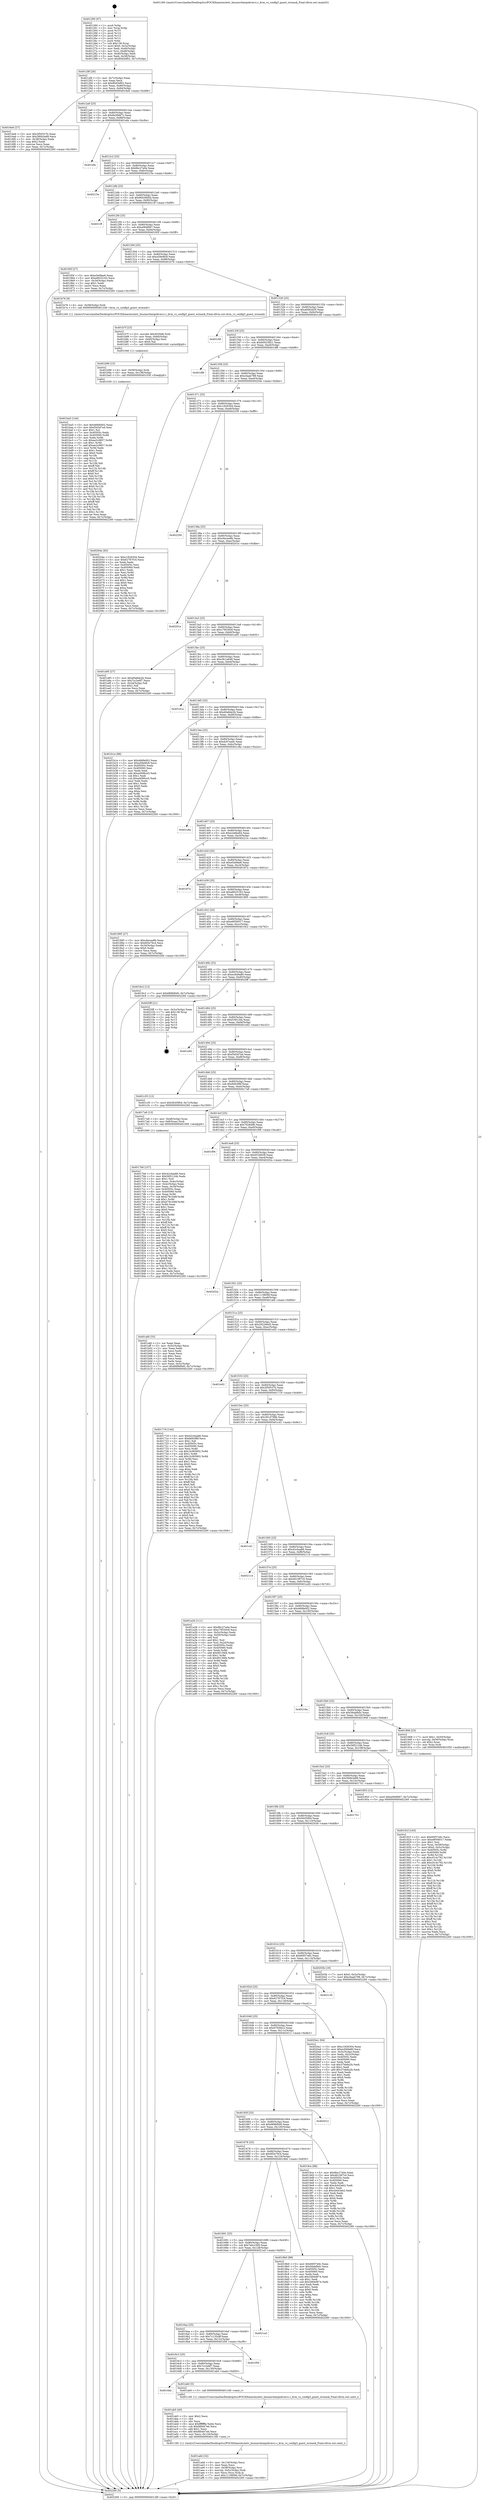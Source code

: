 digraph "0x401260" {
  label = "0x401260 (/mnt/c/Users/mathe/Desktop/tcc/POCII/binaries/extr_linuxarchmipskvmvz.c_kvm_vz_config3_guest_wrmask_Final-ollvm.out::main(0))"
  labelloc = "t"
  node[shape=record]

  Entry [label="",width=0.3,height=0.3,shape=circle,fillcolor=black,style=filled]
  "0x40128f" [label="{
     0x40128f [26]\l
     | [instrs]\l
     &nbsp;&nbsp;0x40128f \<+3\>: mov -0x7c(%rbp),%eax\l
     &nbsp;&nbsp;0x401292 \<+2\>: mov %eax,%ecx\l
     &nbsp;&nbsp;0x401294 \<+6\>: sub $0x80d3ef02,%ecx\l
     &nbsp;&nbsp;0x40129a \<+3\>: mov %eax,-0x80(%rbp)\l
     &nbsp;&nbsp;0x40129d \<+6\>: mov %ecx,-0x84(%rbp)\l
     &nbsp;&nbsp;0x4012a3 \<+6\>: je 00000000004016e6 \<main+0x486\>\l
  }"]
  "0x4016e6" [label="{
     0x4016e6 [27]\l
     | [instrs]\l
     &nbsp;&nbsp;0x4016e6 \<+5\>: mov $0x2f50537b,%eax\l
     &nbsp;&nbsp;0x4016eb \<+5\>: mov $0x580b3e89,%ecx\l
     &nbsp;&nbsp;0x4016f0 \<+3\>: mov -0x38(%rbp),%edx\l
     &nbsp;&nbsp;0x4016f3 \<+3\>: cmp $0x2,%edx\l
     &nbsp;&nbsp;0x4016f6 \<+3\>: cmovne %ecx,%eax\l
     &nbsp;&nbsp;0x4016f9 \<+3\>: mov %eax,-0x7c(%rbp)\l
     &nbsp;&nbsp;0x4016fc \<+5\>: jmp 0000000000402260 \<main+0x1000\>\l
  }"]
  "0x4012a9" [label="{
     0x4012a9 [25]\l
     | [instrs]\l
     &nbsp;&nbsp;0x4012a9 \<+5\>: jmp 00000000004012ae \<main+0x4e\>\l
     &nbsp;&nbsp;0x4012ae \<+3\>: mov -0x80(%rbp),%eax\l
     &nbsp;&nbsp;0x4012b1 \<+5\>: sub $0x8a39d67c,%eax\l
     &nbsp;&nbsp;0x4012b6 \<+6\>: mov %eax,-0x88(%rbp)\l
     &nbsp;&nbsp;0x4012bc \<+6\>: je 0000000000401efa \<main+0xc9a\>\l
  }"]
  "0x402260" [label="{
     0x402260 [5]\l
     | [instrs]\l
     &nbsp;&nbsp;0x402260 \<+5\>: jmp 000000000040128f \<main+0x2f\>\l
  }"]
  "0x401260" [label="{
     0x401260 [47]\l
     | [instrs]\l
     &nbsp;&nbsp;0x401260 \<+1\>: push %rbp\l
     &nbsp;&nbsp;0x401261 \<+3\>: mov %rsp,%rbp\l
     &nbsp;&nbsp;0x401264 \<+2\>: push %r15\l
     &nbsp;&nbsp;0x401266 \<+2\>: push %r14\l
     &nbsp;&nbsp;0x401268 \<+2\>: push %r13\l
     &nbsp;&nbsp;0x40126a \<+2\>: push %r12\l
     &nbsp;&nbsp;0x40126c \<+1\>: push %rbx\l
     &nbsp;&nbsp;0x40126d \<+7\>: sub $0x138,%rsp\l
     &nbsp;&nbsp;0x401274 \<+7\>: movl $0x0,-0x3c(%rbp)\l
     &nbsp;&nbsp;0x40127b \<+3\>: mov %edi,-0x40(%rbp)\l
     &nbsp;&nbsp;0x40127e \<+4\>: mov %rsi,-0x48(%rbp)\l
     &nbsp;&nbsp;0x401282 \<+3\>: mov -0x40(%rbp),%edi\l
     &nbsp;&nbsp;0x401285 \<+3\>: mov %edi,-0x38(%rbp)\l
     &nbsp;&nbsp;0x401288 \<+7\>: movl $0x80d3ef02,-0x7c(%rbp)\l
  }"]
  Exit [label="",width=0.3,height=0.3,shape=circle,fillcolor=black,style=filled,peripheries=2]
  "0x401efa" [label="{
     0x401efa\l
  }", style=dashed]
  "0x4012c2" [label="{
     0x4012c2 [25]\l
     | [instrs]\l
     &nbsp;&nbsp;0x4012c2 \<+5\>: jmp 00000000004012c7 \<main+0x67\>\l
     &nbsp;&nbsp;0x4012c7 \<+3\>: mov -0x80(%rbp),%eax\l
     &nbsp;&nbsp;0x4012ca \<+5\>: sub $0x8bc27a0e,%eax\l
     &nbsp;&nbsp;0x4012cf \<+6\>: mov %eax,-0x8c(%rbp)\l
     &nbsp;&nbsp;0x4012d5 \<+6\>: je 000000000040215e \<main+0xefe\>\l
  }"]
  "0x401ba5" [label="{
     0x401ba5 [144]\l
     | [instrs]\l
     &nbsp;&nbsp;0x401ba5 \<+5\>: mov $0x466fe002,%eax\l
     &nbsp;&nbsp;0x401baa \<+5\>: mov $0xf3d3d7a4,%esi\l
     &nbsp;&nbsp;0x401baf \<+2\>: mov $0x1,%cl\l
     &nbsp;&nbsp;0x401bb1 \<+7\>: mov 0x40505c,%edx\l
     &nbsp;&nbsp;0x401bb8 \<+8\>: mov 0x405060,%r8d\l
     &nbsp;&nbsp;0x401bc0 \<+3\>: mov %edx,%r9d\l
     &nbsp;&nbsp;0x401bc3 \<+7\>: sub $0xee2c9857,%r9d\l
     &nbsp;&nbsp;0x401bca \<+4\>: sub $0x1,%r9d\l
     &nbsp;&nbsp;0x401bce \<+7\>: add $0xee2c9857,%r9d\l
     &nbsp;&nbsp;0x401bd5 \<+4\>: imul %r9d,%edx\l
     &nbsp;&nbsp;0x401bd9 \<+3\>: and $0x1,%edx\l
     &nbsp;&nbsp;0x401bdc \<+3\>: cmp $0x0,%edx\l
     &nbsp;&nbsp;0x401bdf \<+4\>: sete %r10b\l
     &nbsp;&nbsp;0x401be3 \<+4\>: cmp $0xa,%r8d\l
     &nbsp;&nbsp;0x401be7 \<+4\>: setl %r11b\l
     &nbsp;&nbsp;0x401beb \<+3\>: mov %r10b,%bl\l
     &nbsp;&nbsp;0x401bee \<+3\>: xor $0xff,%bl\l
     &nbsp;&nbsp;0x401bf1 \<+3\>: mov %r11b,%r14b\l
     &nbsp;&nbsp;0x401bf4 \<+4\>: xor $0xff,%r14b\l
     &nbsp;&nbsp;0x401bf8 \<+3\>: xor $0x0,%cl\l
     &nbsp;&nbsp;0x401bfb \<+3\>: mov %bl,%r15b\l
     &nbsp;&nbsp;0x401bfe \<+4\>: and $0x0,%r15b\l
     &nbsp;&nbsp;0x401c02 \<+3\>: and %cl,%r10b\l
     &nbsp;&nbsp;0x401c05 \<+3\>: mov %r14b,%r12b\l
     &nbsp;&nbsp;0x401c08 \<+4\>: and $0x0,%r12b\l
     &nbsp;&nbsp;0x401c0c \<+3\>: and %cl,%r11b\l
     &nbsp;&nbsp;0x401c0f \<+3\>: or %r10b,%r15b\l
     &nbsp;&nbsp;0x401c12 \<+3\>: or %r11b,%r12b\l
     &nbsp;&nbsp;0x401c15 \<+3\>: xor %r12b,%r15b\l
     &nbsp;&nbsp;0x401c18 \<+3\>: or %r14b,%bl\l
     &nbsp;&nbsp;0x401c1b \<+3\>: xor $0xff,%bl\l
     &nbsp;&nbsp;0x401c1e \<+3\>: or $0x0,%cl\l
     &nbsp;&nbsp;0x401c21 \<+2\>: and %cl,%bl\l
     &nbsp;&nbsp;0x401c23 \<+3\>: or %bl,%r15b\l
     &nbsp;&nbsp;0x401c26 \<+4\>: test $0x1,%r15b\l
     &nbsp;&nbsp;0x401c2a \<+3\>: cmovne %esi,%eax\l
     &nbsp;&nbsp;0x401c2d \<+3\>: mov %eax,-0x7c(%rbp)\l
     &nbsp;&nbsp;0x401c30 \<+5\>: jmp 0000000000402260 \<main+0x1000\>\l
  }"]
  "0x40215e" [label="{
     0x40215e\l
  }", style=dashed]
  "0x4012db" [label="{
     0x4012db [25]\l
     | [instrs]\l
     &nbsp;&nbsp;0x4012db \<+5\>: jmp 00000000004012e0 \<main+0x80\>\l
     &nbsp;&nbsp;0x4012e0 \<+3\>: mov -0x80(%rbp),%eax\l
     &nbsp;&nbsp;0x4012e3 \<+5\>: sub $0x96438d5d,%eax\l
     &nbsp;&nbsp;0x4012e8 \<+6\>: mov %eax,-0x90(%rbp)\l
     &nbsp;&nbsp;0x4012ee \<+6\>: je 00000000004021ff \<main+0xf9f\>\l
  }"]
  "0x401b96" [label="{
     0x401b96 [15]\l
     | [instrs]\l
     &nbsp;&nbsp;0x401b96 \<+4\>: mov -0x58(%rbp),%rdi\l
     &nbsp;&nbsp;0x401b9a \<+6\>: mov %eax,-0x138(%rbp)\l
     &nbsp;&nbsp;0x401ba0 \<+5\>: call 0000000000401030 \<free@plt\>\l
     | [calls]\l
     &nbsp;&nbsp;0x401030 \{1\} (unknown)\l
  }"]
  "0x4021ff" [label="{
     0x4021ff\l
  }", style=dashed]
  "0x4012f4" [label="{
     0x4012f4 [25]\l
     | [instrs]\l
     &nbsp;&nbsp;0x4012f4 \<+5\>: jmp 00000000004012f9 \<main+0x99\>\l
     &nbsp;&nbsp;0x4012f9 \<+3\>: mov -0x80(%rbp),%eax\l
     &nbsp;&nbsp;0x4012fc \<+5\>: sub $0xa094f067,%eax\l
     &nbsp;&nbsp;0x401301 \<+6\>: mov %eax,-0x94(%rbp)\l
     &nbsp;&nbsp;0x401307 \<+6\>: je 000000000040185f \<main+0x5ff\>\l
  }"]
  "0x401b7f" [label="{
     0x401b7f [23]\l
     | [instrs]\l
     &nbsp;&nbsp;0x401b7f \<+10\>: movabs $0x4030d6,%rdi\l
     &nbsp;&nbsp;0x401b89 \<+3\>: mov %eax,-0x60(%rbp)\l
     &nbsp;&nbsp;0x401b8c \<+3\>: mov -0x60(%rbp),%esi\l
     &nbsp;&nbsp;0x401b8f \<+2\>: mov $0x0,%al\l
     &nbsp;&nbsp;0x401b91 \<+5\>: call 0000000000401040 \<printf@plt\>\l
     | [calls]\l
     &nbsp;&nbsp;0x401040 \{1\} (unknown)\l
  }"]
  "0x40185f" [label="{
     0x40185f [27]\l
     | [instrs]\l
     &nbsp;&nbsp;0x40185f \<+5\>: mov $0xe5e0fae6,%eax\l
     &nbsp;&nbsp;0x401864 \<+5\>: mov $0xe8025163,%ecx\l
     &nbsp;&nbsp;0x401869 \<+3\>: mov -0x34(%rbp),%edx\l
     &nbsp;&nbsp;0x40186c \<+3\>: cmp $0x1,%edx\l
     &nbsp;&nbsp;0x40186f \<+3\>: cmovl %ecx,%eax\l
     &nbsp;&nbsp;0x401872 \<+3\>: mov %eax,-0x7c(%rbp)\l
     &nbsp;&nbsp;0x401875 \<+5\>: jmp 0000000000402260 \<main+0x1000\>\l
  }"]
  "0x40130d" [label="{
     0x40130d [25]\l
     | [instrs]\l
     &nbsp;&nbsp;0x40130d \<+5\>: jmp 0000000000401312 \<main+0xb2\>\l
     &nbsp;&nbsp;0x401312 \<+3\>: mov -0x80(%rbp),%eax\l
     &nbsp;&nbsp;0x401315 \<+5\>: sub $0xa59e9fc9,%eax\l
     &nbsp;&nbsp;0x40131a \<+6\>: mov %eax,-0x98(%rbp)\l
     &nbsp;&nbsp;0x401320 \<+6\>: je 0000000000401b76 \<main+0x916\>\l
  }"]
  "0x401add" [label="{
     0x401add [32]\l
     | [instrs]\l
     &nbsp;&nbsp;0x401add \<+6\>: mov -0x134(%rbp),%ecx\l
     &nbsp;&nbsp;0x401ae3 \<+3\>: imul %eax,%ecx\l
     &nbsp;&nbsp;0x401ae6 \<+4\>: mov -0x58(%rbp),%rsi\l
     &nbsp;&nbsp;0x401aea \<+4\>: movslq -0x5c(%rbp),%rdi\l
     &nbsp;&nbsp;0x401aee \<+3\>: mov %ecx,(%rsi,%rdi,4)\l
     &nbsp;&nbsp;0x401af1 \<+7\>: movl $0x1119856f,-0x7c(%rbp)\l
     &nbsp;&nbsp;0x401af8 \<+5\>: jmp 0000000000402260 \<main+0x1000\>\l
  }"]
  "0x401b76" [label="{
     0x401b76 [9]\l
     | [instrs]\l
     &nbsp;&nbsp;0x401b76 \<+4\>: mov -0x58(%rbp),%rdi\l
     &nbsp;&nbsp;0x401b7a \<+5\>: call 0000000000401240 \<kvm_vz_config3_guest_wrmask\>\l
     | [calls]\l
     &nbsp;&nbsp;0x401240 \{1\} (/mnt/c/Users/mathe/Desktop/tcc/POCII/binaries/extr_linuxarchmipskvmvz.c_kvm_vz_config3_guest_wrmask_Final-ollvm.out::kvm_vz_config3_guest_wrmask)\l
  }"]
  "0x401326" [label="{
     0x401326 [25]\l
     | [instrs]\l
     &nbsp;&nbsp;0x401326 \<+5\>: jmp 000000000040132b \<main+0xcb\>\l
     &nbsp;&nbsp;0x40132b \<+3\>: mov -0x80(%rbp),%eax\l
     &nbsp;&nbsp;0x40132e \<+5\>: sub $0xaf482d26,%eax\l
     &nbsp;&nbsp;0x401333 \<+6\>: mov %eax,-0x9c(%rbp)\l
     &nbsp;&nbsp;0x401339 \<+6\>: je 0000000000401c6f \<main+0xa0f\>\l
  }"]
  "0x401ab5" [label="{
     0x401ab5 [40]\l
     | [instrs]\l
     &nbsp;&nbsp;0x401ab5 \<+5\>: mov $0x2,%ecx\l
     &nbsp;&nbsp;0x401aba \<+1\>: cltd\l
     &nbsp;&nbsp;0x401abb \<+2\>: idiv %ecx\l
     &nbsp;&nbsp;0x401abd \<+6\>: imul $0xfffffffe,%edx,%ecx\l
     &nbsp;&nbsp;0x401ac3 \<+6\>: sub $0xfd0d47eb,%ecx\l
     &nbsp;&nbsp;0x401ac9 \<+3\>: add $0x1,%ecx\l
     &nbsp;&nbsp;0x401acc \<+6\>: add $0xfd0d47eb,%ecx\l
     &nbsp;&nbsp;0x401ad2 \<+6\>: mov %ecx,-0x134(%rbp)\l
     &nbsp;&nbsp;0x401ad8 \<+5\>: call 0000000000401160 \<next_i\>\l
     | [calls]\l
     &nbsp;&nbsp;0x401160 \{1\} (/mnt/c/Users/mathe/Desktop/tcc/POCII/binaries/extr_linuxarchmipskvmvz.c_kvm_vz_config3_guest_wrmask_Final-ollvm.out::next_i)\l
  }"]
  "0x401c6f" [label="{
     0x401c6f\l
  }", style=dashed]
  "0x40133f" [label="{
     0x40133f [25]\l
     | [instrs]\l
     &nbsp;&nbsp;0x40133f \<+5\>: jmp 0000000000401344 \<main+0xe4\>\l
     &nbsp;&nbsp;0x401344 \<+3\>: mov -0x80(%rbp),%eax\l
     &nbsp;&nbsp;0x401347 \<+5\>: sub $0xb0023821,%eax\l
     &nbsp;&nbsp;0x40134c \<+6\>: mov %eax,-0xa0(%rbp)\l
     &nbsp;&nbsp;0x401352 \<+6\>: je 0000000000401df6 \<main+0xb96\>\l
  }"]
  "0x4016dc" [label="{
     0x4016dc\l
  }", style=dashed]
  "0x401df6" [label="{
     0x401df6\l
  }", style=dashed]
  "0x401358" [label="{
     0x401358 [25]\l
     | [instrs]\l
     &nbsp;&nbsp;0x401358 \<+5\>: jmp 000000000040135d \<main+0xfd\>\l
     &nbsp;&nbsp;0x40135d \<+3\>: mov -0x80(%rbp),%eax\l
     &nbsp;&nbsp;0x401360 \<+5\>: sub $0xc0aab798,%eax\l
     &nbsp;&nbsp;0x401365 \<+6\>: mov %eax,-0xa4(%rbp)\l
     &nbsp;&nbsp;0x40136b \<+6\>: je 000000000040204e \<main+0xdee\>\l
  }"]
  "0x401ab0" [label="{
     0x401ab0 [5]\l
     | [instrs]\l
     &nbsp;&nbsp;0x401ab0 \<+5\>: call 0000000000401160 \<next_i\>\l
     | [calls]\l
     &nbsp;&nbsp;0x401160 \{1\} (/mnt/c/Users/mathe/Desktop/tcc/POCII/binaries/extr_linuxarchmipskvmvz.c_kvm_vz_config3_guest_wrmask_Final-ollvm.out::next_i)\l
  }"]
  "0x40204e" [label="{
     0x40204e [83]\l
     | [instrs]\l
     &nbsp;&nbsp;0x40204e \<+5\>: mov $0xc1826304,%eax\l
     &nbsp;&nbsp;0x402053 \<+5\>: mov $0x62767f16,%ecx\l
     &nbsp;&nbsp;0x402058 \<+2\>: xor %edx,%edx\l
     &nbsp;&nbsp;0x40205a \<+7\>: mov 0x40505c,%esi\l
     &nbsp;&nbsp;0x402061 \<+7\>: mov 0x405060,%edi\l
     &nbsp;&nbsp;0x402068 \<+3\>: sub $0x1,%edx\l
     &nbsp;&nbsp;0x40206b \<+3\>: mov %esi,%r8d\l
     &nbsp;&nbsp;0x40206e \<+3\>: add %edx,%r8d\l
     &nbsp;&nbsp;0x402071 \<+4\>: imul %r8d,%esi\l
     &nbsp;&nbsp;0x402075 \<+3\>: and $0x1,%esi\l
     &nbsp;&nbsp;0x402078 \<+3\>: cmp $0x0,%esi\l
     &nbsp;&nbsp;0x40207b \<+4\>: sete %r9b\l
     &nbsp;&nbsp;0x40207f \<+3\>: cmp $0xa,%edi\l
     &nbsp;&nbsp;0x402082 \<+4\>: setl %r10b\l
     &nbsp;&nbsp;0x402086 \<+3\>: mov %r9b,%r11b\l
     &nbsp;&nbsp;0x402089 \<+3\>: and %r10b,%r11b\l
     &nbsp;&nbsp;0x40208c \<+3\>: xor %r10b,%r9b\l
     &nbsp;&nbsp;0x40208f \<+3\>: or %r9b,%r11b\l
     &nbsp;&nbsp;0x402092 \<+4\>: test $0x1,%r11b\l
     &nbsp;&nbsp;0x402096 \<+3\>: cmovne %ecx,%eax\l
     &nbsp;&nbsp;0x402099 \<+3\>: mov %eax,-0x7c(%rbp)\l
     &nbsp;&nbsp;0x40209c \<+5\>: jmp 0000000000402260 \<main+0x1000\>\l
  }"]
  "0x401371" [label="{
     0x401371 [25]\l
     | [instrs]\l
     &nbsp;&nbsp;0x401371 \<+5\>: jmp 0000000000401376 \<main+0x116\>\l
     &nbsp;&nbsp;0x401376 \<+3\>: mov -0x80(%rbp),%eax\l
     &nbsp;&nbsp;0x401379 \<+5\>: sub $0xc1826304,%eax\l
     &nbsp;&nbsp;0x40137e \<+6\>: mov %eax,-0xa8(%rbp)\l
     &nbsp;&nbsp;0x401384 \<+6\>: je 0000000000402259 \<main+0xff9\>\l
  }"]
  "0x4016c3" [label="{
     0x4016c3 [25]\l
     | [instrs]\l
     &nbsp;&nbsp;0x4016c3 \<+5\>: jmp 00000000004016c8 \<main+0x468\>\l
     &nbsp;&nbsp;0x4016c8 \<+3\>: mov -0x80(%rbp),%eax\l
     &nbsp;&nbsp;0x4016cb \<+5\>: sub $0x7cc2e6f7,%eax\l
     &nbsp;&nbsp;0x4016d0 \<+6\>: mov %eax,-0x130(%rbp)\l
     &nbsp;&nbsp;0x4016d6 \<+6\>: je 0000000000401ab0 \<main+0x850\>\l
  }"]
  "0x402259" [label="{
     0x402259\l
  }", style=dashed]
  "0x40138a" [label="{
     0x40138a [25]\l
     | [instrs]\l
     &nbsp;&nbsp;0x40138a \<+5\>: jmp 000000000040138f \<main+0x12f\>\l
     &nbsp;&nbsp;0x40138f \<+3\>: mov -0x80(%rbp),%eax\l
     &nbsp;&nbsp;0x401392 \<+5\>: sub $0xc6ecee8b,%eax\l
     &nbsp;&nbsp;0x401397 \<+6\>: mov %eax,-0xac(%rbp)\l
     &nbsp;&nbsp;0x40139d \<+6\>: je 000000000040201e \<main+0xdbe\>\l
  }"]
  "0x401f59" [label="{
     0x401f59\l
  }", style=dashed]
  "0x40201e" [label="{
     0x40201e\l
  }", style=dashed]
  "0x4013a3" [label="{
     0x4013a3 [25]\l
     | [instrs]\l
     &nbsp;&nbsp;0x4013a3 \<+5\>: jmp 00000000004013a8 \<main+0x148\>\l
     &nbsp;&nbsp;0x4013a8 \<+3\>: mov -0x80(%rbp),%eax\l
     &nbsp;&nbsp;0x4013ab \<+5\>: sub $0xc79530c8,%eax\l
     &nbsp;&nbsp;0x4013b0 \<+6\>: mov %eax,-0xb0(%rbp)\l
     &nbsp;&nbsp;0x4013b6 \<+6\>: je 0000000000401a95 \<main+0x835\>\l
  }"]
  "0x4016aa" [label="{
     0x4016aa [25]\l
     | [instrs]\l
     &nbsp;&nbsp;0x4016aa \<+5\>: jmp 00000000004016af \<main+0x44f\>\l
     &nbsp;&nbsp;0x4016af \<+3\>: mov -0x80(%rbp),%eax\l
     &nbsp;&nbsp;0x4016b2 \<+5\>: sub $0x7c135c8f,%eax\l
     &nbsp;&nbsp;0x4016b7 \<+6\>: mov %eax,-0x12c(%rbp)\l
     &nbsp;&nbsp;0x4016bd \<+6\>: je 0000000000401f59 \<main+0xcf9\>\l
  }"]
  "0x401a95" [label="{
     0x401a95 [27]\l
     | [instrs]\l
     &nbsp;&nbsp;0x401a95 \<+5\>: mov $0xd0a8de2b,%eax\l
     &nbsp;&nbsp;0x401a9a \<+5\>: mov $0x7cc2e6f7,%ecx\l
     &nbsp;&nbsp;0x401a9f \<+3\>: mov -0x2d(%rbp),%dl\l
     &nbsp;&nbsp;0x401aa2 \<+3\>: test $0x1,%dl\l
     &nbsp;&nbsp;0x401aa5 \<+3\>: cmovne %ecx,%eax\l
     &nbsp;&nbsp;0x401aa8 \<+3\>: mov %eax,-0x7c(%rbp)\l
     &nbsp;&nbsp;0x401aab \<+5\>: jmp 0000000000402260 \<main+0x1000\>\l
  }"]
  "0x4013bc" [label="{
     0x4013bc [25]\l
     | [instrs]\l
     &nbsp;&nbsp;0x4013bc \<+5\>: jmp 00000000004013c1 \<main+0x161\>\l
     &nbsp;&nbsp;0x4013c1 \<+3\>: mov -0x80(%rbp),%eax\l
     &nbsp;&nbsp;0x4013c4 \<+5\>: sub $0xc9c1e646,%eax\l
     &nbsp;&nbsp;0x4013c9 \<+6\>: mov %eax,-0xb4(%rbp)\l
     &nbsp;&nbsp;0x4013cf \<+6\>: je 0000000000401d1a \<main+0xaba\>\l
  }"]
  "0x4021a5" [label="{
     0x4021a5\l
  }", style=dashed]
  "0x401d1a" [label="{
     0x401d1a\l
  }", style=dashed]
  "0x4013d5" [label="{
     0x4013d5 [25]\l
     | [instrs]\l
     &nbsp;&nbsp;0x4013d5 \<+5\>: jmp 00000000004013da \<main+0x17a\>\l
     &nbsp;&nbsp;0x4013da \<+3\>: mov -0x80(%rbp),%eax\l
     &nbsp;&nbsp;0x4013dd \<+5\>: sub $0xd0a8de2b,%eax\l
     &nbsp;&nbsp;0x4013e2 \<+6\>: mov %eax,-0xb8(%rbp)\l
     &nbsp;&nbsp;0x4013e8 \<+6\>: je 0000000000401b1e \<main+0x8be\>\l
  }"]
  "0x40191f" [label="{
     0x40191f [163]\l
     | [instrs]\l
     &nbsp;&nbsp;0x40191f \<+5\>: mov $0x60f37e6c,%ecx\l
     &nbsp;&nbsp;0x401924 \<+5\>: mov $0xe9056017,%edx\l
     &nbsp;&nbsp;0x401929 \<+3\>: mov $0x1,%sil\l
     &nbsp;&nbsp;0x40192c \<+4\>: mov %rax,-0x58(%rbp)\l
     &nbsp;&nbsp;0x401930 \<+7\>: movl $0x0,-0x5c(%rbp)\l
     &nbsp;&nbsp;0x401937 \<+8\>: mov 0x40505c,%r8d\l
     &nbsp;&nbsp;0x40193f \<+8\>: mov 0x405060,%r9d\l
     &nbsp;&nbsp;0x401947 \<+3\>: mov %r8d,%r10d\l
     &nbsp;&nbsp;0x40194a \<+7\>: sub $0xc014c792,%r10d\l
     &nbsp;&nbsp;0x401951 \<+4\>: sub $0x1,%r10d\l
     &nbsp;&nbsp;0x401955 \<+7\>: add $0xc014c792,%r10d\l
     &nbsp;&nbsp;0x40195c \<+4\>: imul %r10d,%r8d\l
     &nbsp;&nbsp;0x401960 \<+4\>: and $0x1,%r8d\l
     &nbsp;&nbsp;0x401964 \<+4\>: cmp $0x0,%r8d\l
     &nbsp;&nbsp;0x401968 \<+4\>: sete %r11b\l
     &nbsp;&nbsp;0x40196c \<+4\>: cmp $0xa,%r9d\l
     &nbsp;&nbsp;0x401970 \<+3\>: setl %bl\l
     &nbsp;&nbsp;0x401973 \<+3\>: mov %r11b,%r14b\l
     &nbsp;&nbsp;0x401976 \<+4\>: xor $0xff,%r14b\l
     &nbsp;&nbsp;0x40197a \<+3\>: mov %bl,%r15b\l
     &nbsp;&nbsp;0x40197d \<+4\>: xor $0xff,%r15b\l
     &nbsp;&nbsp;0x401981 \<+4\>: xor $0x1,%sil\l
     &nbsp;&nbsp;0x401985 \<+3\>: mov %r14b,%r12b\l
     &nbsp;&nbsp;0x401988 \<+4\>: and $0xff,%r12b\l
     &nbsp;&nbsp;0x40198c \<+3\>: and %sil,%r11b\l
     &nbsp;&nbsp;0x40198f \<+3\>: mov %r15b,%r13b\l
     &nbsp;&nbsp;0x401992 \<+4\>: and $0xff,%r13b\l
     &nbsp;&nbsp;0x401996 \<+3\>: and %sil,%bl\l
     &nbsp;&nbsp;0x401999 \<+3\>: or %r11b,%r12b\l
     &nbsp;&nbsp;0x40199c \<+3\>: or %bl,%r13b\l
     &nbsp;&nbsp;0x40199f \<+3\>: xor %r13b,%r12b\l
     &nbsp;&nbsp;0x4019a2 \<+3\>: or %r15b,%r14b\l
     &nbsp;&nbsp;0x4019a5 \<+4\>: xor $0xff,%r14b\l
     &nbsp;&nbsp;0x4019a9 \<+4\>: or $0x1,%sil\l
     &nbsp;&nbsp;0x4019ad \<+3\>: and %sil,%r14b\l
     &nbsp;&nbsp;0x4019b0 \<+3\>: or %r14b,%r12b\l
     &nbsp;&nbsp;0x4019b3 \<+4\>: test $0x1,%r12b\l
     &nbsp;&nbsp;0x4019b7 \<+3\>: cmovne %edx,%ecx\l
     &nbsp;&nbsp;0x4019ba \<+3\>: mov %ecx,-0x7c(%rbp)\l
     &nbsp;&nbsp;0x4019bd \<+5\>: jmp 0000000000402260 \<main+0x1000\>\l
  }"]
  "0x401b1e" [label="{
     0x401b1e [88]\l
     | [instrs]\l
     &nbsp;&nbsp;0x401b1e \<+5\>: mov $0x466fe002,%eax\l
     &nbsp;&nbsp;0x401b23 \<+5\>: mov $0xa59e9fc9,%ecx\l
     &nbsp;&nbsp;0x401b28 \<+7\>: mov 0x40505c,%edx\l
     &nbsp;&nbsp;0x401b2f \<+7\>: mov 0x405060,%esi\l
     &nbsp;&nbsp;0x401b36 \<+2\>: mov %edx,%edi\l
     &nbsp;&nbsp;0x401b38 \<+6\>: add $0xa4096ce5,%edi\l
     &nbsp;&nbsp;0x401b3e \<+3\>: sub $0x1,%edi\l
     &nbsp;&nbsp;0x401b41 \<+6\>: sub $0xa4096ce5,%edi\l
     &nbsp;&nbsp;0x401b47 \<+3\>: imul %edi,%edx\l
     &nbsp;&nbsp;0x401b4a \<+3\>: and $0x1,%edx\l
     &nbsp;&nbsp;0x401b4d \<+3\>: cmp $0x0,%edx\l
     &nbsp;&nbsp;0x401b50 \<+4\>: sete %r8b\l
     &nbsp;&nbsp;0x401b54 \<+3\>: cmp $0xa,%esi\l
     &nbsp;&nbsp;0x401b57 \<+4\>: setl %r9b\l
     &nbsp;&nbsp;0x401b5b \<+3\>: mov %r8b,%r10b\l
     &nbsp;&nbsp;0x401b5e \<+3\>: and %r9b,%r10b\l
     &nbsp;&nbsp;0x401b61 \<+3\>: xor %r9b,%r8b\l
     &nbsp;&nbsp;0x401b64 \<+3\>: or %r8b,%r10b\l
     &nbsp;&nbsp;0x401b67 \<+4\>: test $0x1,%r10b\l
     &nbsp;&nbsp;0x401b6b \<+3\>: cmovne %ecx,%eax\l
     &nbsp;&nbsp;0x401b6e \<+3\>: mov %eax,-0x7c(%rbp)\l
     &nbsp;&nbsp;0x401b71 \<+5\>: jmp 0000000000402260 \<main+0x1000\>\l
  }"]
  "0x4013ee" [label="{
     0x4013ee [25]\l
     | [instrs]\l
     &nbsp;&nbsp;0x4013ee \<+5\>: jmp 00000000004013f3 \<main+0x193\>\l
     &nbsp;&nbsp;0x4013f3 \<+3\>: mov -0x80(%rbp),%eax\l
     &nbsp;&nbsp;0x4013f6 \<+5\>: sub $0xdc97eadc,%eax\l
     &nbsp;&nbsp;0x4013fb \<+6\>: mov %eax,-0xbc(%rbp)\l
     &nbsp;&nbsp;0x401401 \<+6\>: je 0000000000401c8a \<main+0xa2a\>\l
  }"]
  "0x401691" [label="{
     0x401691 [25]\l
     | [instrs]\l
     &nbsp;&nbsp;0x401691 \<+5\>: jmp 0000000000401696 \<main+0x436\>\l
     &nbsp;&nbsp;0x401696 \<+3\>: mov -0x80(%rbp),%eax\l
     &nbsp;&nbsp;0x401699 \<+5\>: sub $0x7a0cc300,%eax\l
     &nbsp;&nbsp;0x40169e \<+6\>: mov %eax,-0x128(%rbp)\l
     &nbsp;&nbsp;0x4016a4 \<+6\>: je 00000000004021a5 \<main+0xf45\>\l
  }"]
  "0x401c8a" [label="{
     0x401c8a\l
  }", style=dashed]
  "0x401407" [label="{
     0x401407 [25]\l
     | [instrs]\l
     &nbsp;&nbsp;0x401407 \<+5\>: jmp 000000000040140c \<main+0x1ac\>\l
     &nbsp;&nbsp;0x40140c \<+3\>: mov -0x80(%rbp),%eax\l
     &nbsp;&nbsp;0x40140f \<+5\>: sub $0xe2e6ba64,%eax\l
     &nbsp;&nbsp;0x401414 \<+6\>: mov %eax,-0xc0(%rbp)\l
     &nbsp;&nbsp;0x40141a \<+6\>: je 000000000040221e \<main+0xfbe\>\l
  }"]
  "0x4018b0" [label="{
     0x4018b0 [88]\l
     | [instrs]\l
     &nbsp;&nbsp;0x4018b0 \<+5\>: mov $0x60f37e6c,%eax\l
     &nbsp;&nbsp;0x4018b5 \<+5\>: mov $0x56abfb0c,%ecx\l
     &nbsp;&nbsp;0x4018ba \<+7\>: mov 0x40505c,%edx\l
     &nbsp;&nbsp;0x4018c1 \<+7\>: mov 0x405060,%esi\l
     &nbsp;&nbsp;0x4018c8 \<+2\>: mov %edx,%edi\l
     &nbsp;&nbsp;0x4018ca \<+6\>: add $0x3484d874,%edi\l
     &nbsp;&nbsp;0x4018d0 \<+3\>: sub $0x1,%edi\l
     &nbsp;&nbsp;0x4018d3 \<+6\>: sub $0x3484d874,%edi\l
     &nbsp;&nbsp;0x4018d9 \<+3\>: imul %edi,%edx\l
     &nbsp;&nbsp;0x4018dc \<+3\>: and $0x1,%edx\l
     &nbsp;&nbsp;0x4018df \<+3\>: cmp $0x0,%edx\l
     &nbsp;&nbsp;0x4018e2 \<+4\>: sete %r8b\l
     &nbsp;&nbsp;0x4018e6 \<+3\>: cmp $0xa,%esi\l
     &nbsp;&nbsp;0x4018e9 \<+4\>: setl %r9b\l
     &nbsp;&nbsp;0x4018ed \<+3\>: mov %r8b,%r10b\l
     &nbsp;&nbsp;0x4018f0 \<+3\>: and %r9b,%r10b\l
     &nbsp;&nbsp;0x4018f3 \<+3\>: xor %r9b,%r8b\l
     &nbsp;&nbsp;0x4018f6 \<+3\>: or %r8b,%r10b\l
     &nbsp;&nbsp;0x4018f9 \<+4\>: test $0x1,%r10b\l
     &nbsp;&nbsp;0x4018fd \<+3\>: cmovne %ecx,%eax\l
     &nbsp;&nbsp;0x401900 \<+3\>: mov %eax,-0x7c(%rbp)\l
     &nbsp;&nbsp;0x401903 \<+5\>: jmp 0000000000402260 \<main+0x1000\>\l
  }"]
  "0x40221e" [label="{
     0x40221e\l
  }", style=dashed]
  "0x401420" [label="{
     0x401420 [25]\l
     | [instrs]\l
     &nbsp;&nbsp;0x401420 \<+5\>: jmp 0000000000401425 \<main+0x1c5\>\l
     &nbsp;&nbsp;0x401425 \<+3\>: mov -0x80(%rbp),%eax\l
     &nbsp;&nbsp;0x401428 \<+5\>: sub $0xe5e0fae6,%eax\l
     &nbsp;&nbsp;0x40142d \<+6\>: mov %eax,-0xc4(%rbp)\l
     &nbsp;&nbsp;0x401433 \<+6\>: je 000000000040187a \<main+0x61a\>\l
  }"]
  "0x401678" [label="{
     0x401678 [25]\l
     | [instrs]\l
     &nbsp;&nbsp;0x401678 \<+5\>: jmp 000000000040167d \<main+0x41d\>\l
     &nbsp;&nbsp;0x40167d \<+3\>: mov -0x80(%rbp),%eax\l
     &nbsp;&nbsp;0x401680 \<+5\>: sub $0x6f2e79c4,%eax\l
     &nbsp;&nbsp;0x401685 \<+6\>: mov %eax,-0x124(%rbp)\l
     &nbsp;&nbsp;0x40168b \<+6\>: je 00000000004018b0 \<main+0x650\>\l
  }"]
  "0x40187a" [label="{
     0x40187a\l
  }", style=dashed]
  "0x401439" [label="{
     0x401439 [25]\l
     | [instrs]\l
     &nbsp;&nbsp;0x401439 \<+5\>: jmp 000000000040143e \<main+0x1de\>\l
     &nbsp;&nbsp;0x40143e \<+3\>: mov -0x80(%rbp),%eax\l
     &nbsp;&nbsp;0x401441 \<+5\>: sub $0xe8025163,%eax\l
     &nbsp;&nbsp;0x401446 \<+6\>: mov %eax,-0xc8(%rbp)\l
     &nbsp;&nbsp;0x40144c \<+6\>: je 0000000000401895 \<main+0x635\>\l
  }"]
  "0x4019ce" [label="{
     0x4019ce [88]\l
     | [instrs]\l
     &nbsp;&nbsp;0x4019ce \<+5\>: mov $0x8bc27a0e,%eax\l
     &nbsp;&nbsp;0x4019d3 \<+5\>: mov $0x461087c0,%ecx\l
     &nbsp;&nbsp;0x4019d8 \<+7\>: mov 0x40505c,%edx\l
     &nbsp;&nbsp;0x4019df \<+7\>: mov 0x405060,%esi\l
     &nbsp;&nbsp;0x4019e6 \<+2\>: mov %edx,%edi\l
     &nbsp;&nbsp;0x4019e8 \<+6\>: add $0xcb443eb2,%edi\l
     &nbsp;&nbsp;0x4019ee \<+3\>: sub $0x1,%edi\l
     &nbsp;&nbsp;0x4019f1 \<+6\>: sub $0xcb443eb2,%edi\l
     &nbsp;&nbsp;0x4019f7 \<+3\>: imul %edi,%edx\l
     &nbsp;&nbsp;0x4019fa \<+3\>: and $0x1,%edx\l
     &nbsp;&nbsp;0x4019fd \<+3\>: cmp $0x0,%edx\l
     &nbsp;&nbsp;0x401a00 \<+4\>: sete %r8b\l
     &nbsp;&nbsp;0x401a04 \<+3\>: cmp $0xa,%esi\l
     &nbsp;&nbsp;0x401a07 \<+4\>: setl %r9b\l
     &nbsp;&nbsp;0x401a0b \<+3\>: mov %r8b,%r10b\l
     &nbsp;&nbsp;0x401a0e \<+3\>: and %r9b,%r10b\l
     &nbsp;&nbsp;0x401a11 \<+3\>: xor %r9b,%r8b\l
     &nbsp;&nbsp;0x401a14 \<+3\>: or %r8b,%r10b\l
     &nbsp;&nbsp;0x401a17 \<+4\>: test $0x1,%r10b\l
     &nbsp;&nbsp;0x401a1b \<+3\>: cmovne %ecx,%eax\l
     &nbsp;&nbsp;0x401a1e \<+3\>: mov %eax,-0x7c(%rbp)\l
     &nbsp;&nbsp;0x401a21 \<+5\>: jmp 0000000000402260 \<main+0x1000\>\l
  }"]
  "0x401895" [label="{
     0x401895 [27]\l
     | [instrs]\l
     &nbsp;&nbsp;0x401895 \<+5\>: mov $0xc6ecee8b,%eax\l
     &nbsp;&nbsp;0x40189a \<+5\>: mov $0x6f2e79c4,%ecx\l
     &nbsp;&nbsp;0x40189f \<+3\>: mov -0x34(%rbp),%edx\l
     &nbsp;&nbsp;0x4018a2 \<+3\>: cmp $0x0,%edx\l
     &nbsp;&nbsp;0x4018a5 \<+3\>: cmove %ecx,%eax\l
     &nbsp;&nbsp;0x4018a8 \<+3\>: mov %eax,-0x7c(%rbp)\l
     &nbsp;&nbsp;0x4018ab \<+5\>: jmp 0000000000402260 \<main+0x1000\>\l
  }"]
  "0x401452" [label="{
     0x401452 [25]\l
     | [instrs]\l
     &nbsp;&nbsp;0x401452 \<+5\>: jmp 0000000000401457 \<main+0x1f7\>\l
     &nbsp;&nbsp;0x401457 \<+3\>: mov -0x80(%rbp),%eax\l
     &nbsp;&nbsp;0x40145a \<+5\>: sub $0xe9056017,%eax\l
     &nbsp;&nbsp;0x40145f \<+6\>: mov %eax,-0xcc(%rbp)\l
     &nbsp;&nbsp;0x401465 \<+6\>: je 00000000004019c2 \<main+0x762\>\l
  }"]
  "0x40165f" [label="{
     0x40165f [25]\l
     | [instrs]\l
     &nbsp;&nbsp;0x40165f \<+5\>: jmp 0000000000401664 \<main+0x404\>\l
     &nbsp;&nbsp;0x401664 \<+3\>: mov -0x80(%rbp),%eax\l
     &nbsp;&nbsp;0x401667 \<+5\>: sub $0x689bf0d0,%eax\l
     &nbsp;&nbsp;0x40166c \<+6\>: mov %eax,-0x120(%rbp)\l
     &nbsp;&nbsp;0x401672 \<+6\>: je 00000000004019ce \<main+0x76e\>\l
  }"]
  "0x4019c2" [label="{
     0x4019c2 [12]\l
     | [instrs]\l
     &nbsp;&nbsp;0x4019c2 \<+7\>: movl $0x689bf0d0,-0x7c(%rbp)\l
     &nbsp;&nbsp;0x4019c9 \<+5\>: jmp 0000000000402260 \<main+0x1000\>\l
  }"]
  "0x40146b" [label="{
     0x40146b [25]\l
     | [instrs]\l
     &nbsp;&nbsp;0x40146b \<+5\>: jmp 0000000000401470 \<main+0x210\>\l
     &nbsp;&nbsp;0x401470 \<+3\>: mov -0x80(%rbp),%eax\l
     &nbsp;&nbsp;0x401473 \<+5\>: sub $0xec849a80,%eax\l
     &nbsp;&nbsp;0x401478 \<+6\>: mov %eax,-0xd0(%rbp)\l
     &nbsp;&nbsp;0x40147e \<+6\>: je 00000000004020ff \<main+0xe9f\>\l
  }"]
  "0x402012" [label="{
     0x402012\l
  }", style=dashed]
  "0x4020ff" [label="{
     0x4020ff [21]\l
     | [instrs]\l
     &nbsp;&nbsp;0x4020ff \<+3\>: mov -0x2c(%rbp),%eax\l
     &nbsp;&nbsp;0x402102 \<+7\>: add $0x138,%rsp\l
     &nbsp;&nbsp;0x402109 \<+1\>: pop %rbx\l
     &nbsp;&nbsp;0x40210a \<+2\>: pop %r12\l
     &nbsp;&nbsp;0x40210c \<+2\>: pop %r13\l
     &nbsp;&nbsp;0x40210e \<+2\>: pop %r14\l
     &nbsp;&nbsp;0x402110 \<+2\>: pop %r15\l
     &nbsp;&nbsp;0x402112 \<+1\>: pop %rbp\l
     &nbsp;&nbsp;0x402113 \<+1\>: ret\l
  }"]
  "0x401484" [label="{
     0x401484 [25]\l
     | [instrs]\l
     &nbsp;&nbsp;0x401484 \<+5\>: jmp 0000000000401489 \<main+0x229\>\l
     &nbsp;&nbsp;0x401489 \<+3\>: mov -0x80(%rbp),%eax\l
     &nbsp;&nbsp;0x40148c \<+5\>: sub $0xf16f120a,%eax\l
     &nbsp;&nbsp;0x401491 \<+6\>: mov %eax,-0xd4(%rbp)\l
     &nbsp;&nbsp;0x401497 \<+6\>: je 0000000000401e92 \<main+0xc32\>\l
  }"]
  "0x401646" [label="{
     0x401646 [25]\l
     | [instrs]\l
     &nbsp;&nbsp;0x401646 \<+5\>: jmp 000000000040164b \<main+0x3eb\>\l
     &nbsp;&nbsp;0x40164b \<+3\>: mov -0x80(%rbp),%eax\l
     &nbsp;&nbsp;0x40164e \<+5\>: sub $0x67f26bc2,%eax\l
     &nbsp;&nbsp;0x401653 \<+6\>: mov %eax,-0x11c(%rbp)\l
     &nbsp;&nbsp;0x401659 \<+6\>: je 0000000000402012 \<main+0xdb2\>\l
  }"]
  "0x401e92" [label="{
     0x401e92\l
  }", style=dashed]
  "0x40149d" [label="{
     0x40149d [25]\l
     | [instrs]\l
     &nbsp;&nbsp;0x40149d \<+5\>: jmp 00000000004014a2 \<main+0x242\>\l
     &nbsp;&nbsp;0x4014a2 \<+3\>: mov -0x80(%rbp),%eax\l
     &nbsp;&nbsp;0x4014a5 \<+5\>: sub $0xf3d3d7a4,%eax\l
     &nbsp;&nbsp;0x4014aa \<+6\>: mov %eax,-0xd8(%rbp)\l
     &nbsp;&nbsp;0x4014b0 \<+6\>: je 0000000000401c35 \<main+0x9d5\>\l
  }"]
  "0x4020a1" [label="{
     0x4020a1 [94]\l
     | [instrs]\l
     &nbsp;&nbsp;0x4020a1 \<+5\>: mov $0xc1826304,%eax\l
     &nbsp;&nbsp;0x4020a6 \<+5\>: mov $0xec849a80,%ecx\l
     &nbsp;&nbsp;0x4020ab \<+3\>: mov -0x3c(%rbp),%edx\l
     &nbsp;&nbsp;0x4020ae \<+3\>: mov %edx,-0x2c(%rbp)\l
     &nbsp;&nbsp;0x4020b1 \<+7\>: mov 0x40505c,%edx\l
     &nbsp;&nbsp;0x4020b8 \<+7\>: mov 0x405060,%esi\l
     &nbsp;&nbsp;0x4020bf \<+2\>: mov %edx,%edi\l
     &nbsp;&nbsp;0x4020c1 \<+6\>: sub $0x37eb6a2b,%edi\l
     &nbsp;&nbsp;0x4020c7 \<+3\>: sub $0x1,%edi\l
     &nbsp;&nbsp;0x4020ca \<+6\>: add $0x37eb6a2b,%edi\l
     &nbsp;&nbsp;0x4020d0 \<+3\>: imul %edi,%edx\l
     &nbsp;&nbsp;0x4020d3 \<+3\>: and $0x1,%edx\l
     &nbsp;&nbsp;0x4020d6 \<+3\>: cmp $0x0,%edx\l
     &nbsp;&nbsp;0x4020d9 \<+4\>: sete %r8b\l
     &nbsp;&nbsp;0x4020dd \<+3\>: cmp $0xa,%esi\l
     &nbsp;&nbsp;0x4020e0 \<+4\>: setl %r9b\l
     &nbsp;&nbsp;0x4020e4 \<+3\>: mov %r8b,%r10b\l
     &nbsp;&nbsp;0x4020e7 \<+3\>: and %r9b,%r10b\l
     &nbsp;&nbsp;0x4020ea \<+3\>: xor %r9b,%r8b\l
     &nbsp;&nbsp;0x4020ed \<+3\>: or %r8b,%r10b\l
     &nbsp;&nbsp;0x4020f0 \<+4\>: test $0x1,%r10b\l
     &nbsp;&nbsp;0x4020f4 \<+3\>: cmovne %ecx,%eax\l
     &nbsp;&nbsp;0x4020f7 \<+3\>: mov %eax,-0x7c(%rbp)\l
     &nbsp;&nbsp;0x4020fa \<+5\>: jmp 0000000000402260 \<main+0x1000\>\l
  }"]
  "0x401c35" [label="{
     0x401c35 [12]\l
     | [instrs]\l
     &nbsp;&nbsp;0x401c35 \<+7\>: movl $0x5fc05f04,-0x7c(%rbp)\l
     &nbsp;&nbsp;0x401c3c \<+5\>: jmp 0000000000402260 \<main+0x1000\>\l
  }"]
  "0x4014b6" [label="{
     0x4014b6 [25]\l
     | [instrs]\l
     &nbsp;&nbsp;0x4014b6 \<+5\>: jmp 00000000004014bb \<main+0x25b\>\l
     &nbsp;&nbsp;0x4014bb \<+3\>: mov -0x80(%rbp),%eax\l
     &nbsp;&nbsp;0x4014be \<+5\>: sub $0xfef43f6f,%eax\l
     &nbsp;&nbsp;0x4014c3 \<+6\>: mov %eax,-0xdc(%rbp)\l
     &nbsp;&nbsp;0x4014c9 \<+6\>: je 00000000004017a9 \<main+0x549\>\l
  }"]
  "0x40162d" [label="{
     0x40162d [25]\l
     | [instrs]\l
     &nbsp;&nbsp;0x40162d \<+5\>: jmp 0000000000401632 \<main+0x3d2\>\l
     &nbsp;&nbsp;0x401632 \<+3\>: mov -0x80(%rbp),%eax\l
     &nbsp;&nbsp;0x401635 \<+5\>: sub $0x62767f16,%eax\l
     &nbsp;&nbsp;0x40163a \<+6\>: mov %eax,-0x118(%rbp)\l
     &nbsp;&nbsp;0x401640 \<+6\>: je 00000000004020a1 \<main+0xe41\>\l
  }"]
  "0x4017a9" [label="{
     0x4017a9 [13]\l
     | [instrs]\l
     &nbsp;&nbsp;0x4017a9 \<+4\>: mov -0x48(%rbp),%rax\l
     &nbsp;&nbsp;0x4017ad \<+4\>: mov 0x8(%rax),%rdi\l
     &nbsp;&nbsp;0x4017b1 \<+5\>: call 0000000000401060 \<atoi@plt\>\l
     | [calls]\l
     &nbsp;&nbsp;0x401060 \{1\} (unknown)\l
  }"]
  "0x4014cf" [label="{
     0x4014cf [25]\l
     | [instrs]\l
     &nbsp;&nbsp;0x4014cf \<+5\>: jmp 00000000004014d4 \<main+0x274\>\l
     &nbsp;&nbsp;0x4014d4 \<+3\>: mov -0x80(%rbp),%eax\l
     &nbsp;&nbsp;0x4014d7 \<+5\>: sub $0x762849b,%eax\l
     &nbsp;&nbsp;0x4014dc \<+6\>: mov %eax,-0xe0(%rbp)\l
     &nbsp;&nbsp;0x4014e2 \<+6\>: je 0000000000401f06 \<main+0xca6\>\l
  }"]
  "0x402130" [label="{
     0x402130\l
  }", style=dashed]
  "0x401f06" [label="{
     0x401f06\l
  }", style=dashed]
  "0x4014e8" [label="{
     0x4014e8 [25]\l
     | [instrs]\l
     &nbsp;&nbsp;0x4014e8 \<+5\>: jmp 00000000004014ed \<main+0x28d\>\l
     &nbsp;&nbsp;0x4014ed \<+3\>: mov -0x80(%rbp),%eax\l
     &nbsp;&nbsp;0x4014f0 \<+5\>: sub $0xb529d38,%eax\l
     &nbsp;&nbsp;0x4014f5 \<+6\>: mov %eax,-0xe4(%rbp)\l
     &nbsp;&nbsp;0x4014fb \<+6\>: je 000000000040202a \<main+0xdca\>\l
  }"]
  "0x401614" [label="{
     0x401614 [25]\l
     | [instrs]\l
     &nbsp;&nbsp;0x401614 \<+5\>: jmp 0000000000401619 \<main+0x3b9\>\l
     &nbsp;&nbsp;0x401619 \<+3\>: mov -0x80(%rbp),%eax\l
     &nbsp;&nbsp;0x40161c \<+5\>: sub $0x60f37e6c,%eax\l
     &nbsp;&nbsp;0x401621 \<+6\>: mov %eax,-0x114(%rbp)\l
     &nbsp;&nbsp;0x401627 \<+6\>: je 0000000000402130 \<main+0xed0\>\l
  }"]
  "0x40202a" [label="{
     0x40202a\l
  }", style=dashed]
  "0x401501" [label="{
     0x401501 [25]\l
     | [instrs]\l
     &nbsp;&nbsp;0x401501 \<+5\>: jmp 0000000000401506 \<main+0x2a6\>\l
     &nbsp;&nbsp;0x401506 \<+3\>: mov -0x80(%rbp),%eax\l
     &nbsp;&nbsp;0x401509 \<+5\>: sub $0x1119856f,%eax\l
     &nbsp;&nbsp;0x40150e \<+6\>: mov %eax,-0xe8(%rbp)\l
     &nbsp;&nbsp;0x401514 \<+6\>: je 0000000000401afd \<main+0x89d\>\l
  }"]
  "0x40203b" [label="{
     0x40203b [19]\l
     | [instrs]\l
     &nbsp;&nbsp;0x40203b \<+7\>: movl $0x0,-0x3c(%rbp)\l
     &nbsp;&nbsp;0x402042 \<+7\>: movl $0xc0aab798,-0x7c(%rbp)\l
     &nbsp;&nbsp;0x402049 \<+5\>: jmp 0000000000402260 \<main+0x1000\>\l
  }"]
  "0x401afd" [label="{
     0x401afd [33]\l
     | [instrs]\l
     &nbsp;&nbsp;0x401afd \<+2\>: xor %eax,%eax\l
     &nbsp;&nbsp;0x401aff \<+3\>: mov -0x5c(%rbp),%ecx\l
     &nbsp;&nbsp;0x401b02 \<+2\>: mov %eax,%edx\l
     &nbsp;&nbsp;0x401b04 \<+2\>: sub %ecx,%edx\l
     &nbsp;&nbsp;0x401b06 \<+2\>: mov %eax,%ecx\l
     &nbsp;&nbsp;0x401b08 \<+3\>: sub $0x1,%ecx\l
     &nbsp;&nbsp;0x401b0b \<+2\>: add %ecx,%edx\l
     &nbsp;&nbsp;0x401b0d \<+2\>: sub %edx,%eax\l
     &nbsp;&nbsp;0x401b0f \<+3\>: mov %eax,-0x5c(%rbp)\l
     &nbsp;&nbsp;0x401b12 \<+7\>: movl $0x689bf0d0,-0x7c(%rbp)\l
     &nbsp;&nbsp;0x401b19 \<+5\>: jmp 0000000000402260 \<main+0x1000\>\l
  }"]
  "0x40151a" [label="{
     0x40151a [25]\l
     | [instrs]\l
     &nbsp;&nbsp;0x40151a \<+5\>: jmp 000000000040151f \<main+0x2bf\>\l
     &nbsp;&nbsp;0x40151f \<+3\>: mov -0x80(%rbp),%eax\l
     &nbsp;&nbsp;0x401522 \<+5\>: sub $0x29226bd5,%eax\l
     &nbsp;&nbsp;0x401527 \<+6\>: mov %eax,-0xec(%rbp)\l
     &nbsp;&nbsp;0x40152d \<+6\>: je 0000000000401e02 \<main+0xba2\>\l
  }"]
  "0x4015fb" [label="{
     0x4015fb [25]\l
     | [instrs]\l
     &nbsp;&nbsp;0x4015fb \<+5\>: jmp 0000000000401600 \<main+0x3a0\>\l
     &nbsp;&nbsp;0x401600 \<+3\>: mov -0x80(%rbp),%eax\l
     &nbsp;&nbsp;0x401603 \<+5\>: sub $0x5fc05f04,%eax\l
     &nbsp;&nbsp;0x401608 \<+6\>: mov %eax,-0x110(%rbp)\l
     &nbsp;&nbsp;0x40160e \<+6\>: je 000000000040203b \<main+0xddb\>\l
  }"]
  "0x401e02" [label="{
     0x401e02\l
  }", style=dashed]
  "0x401533" [label="{
     0x401533 [25]\l
     | [instrs]\l
     &nbsp;&nbsp;0x401533 \<+5\>: jmp 0000000000401538 \<main+0x2d8\>\l
     &nbsp;&nbsp;0x401538 \<+3\>: mov -0x80(%rbp),%eax\l
     &nbsp;&nbsp;0x40153b \<+5\>: sub $0x2f50537b,%eax\l
     &nbsp;&nbsp;0x401540 \<+6\>: mov %eax,-0xf0(%rbp)\l
     &nbsp;&nbsp;0x401546 \<+6\>: je 0000000000401719 \<main+0x4b9\>\l
  }"]
  "0x401701" [label="{
     0x401701\l
  }", style=dashed]
  "0x401719" [label="{
     0x401719 [144]\l
     | [instrs]\l
     &nbsp;&nbsp;0x401719 \<+5\>: mov $0x42c0aa66,%eax\l
     &nbsp;&nbsp;0x40171e \<+5\>: mov $0xfef43f6f,%ecx\l
     &nbsp;&nbsp;0x401723 \<+2\>: mov $0x1,%dl\l
     &nbsp;&nbsp;0x401725 \<+7\>: mov 0x40505c,%esi\l
     &nbsp;&nbsp;0x40172c \<+7\>: mov 0x405060,%edi\l
     &nbsp;&nbsp;0x401733 \<+3\>: mov %esi,%r8d\l
     &nbsp;&nbsp;0x401736 \<+7\>: sub $0x1b365902,%r8d\l
     &nbsp;&nbsp;0x40173d \<+4\>: sub $0x1,%r8d\l
     &nbsp;&nbsp;0x401741 \<+7\>: add $0x1b365902,%r8d\l
     &nbsp;&nbsp;0x401748 \<+4\>: imul %r8d,%esi\l
     &nbsp;&nbsp;0x40174c \<+3\>: and $0x1,%esi\l
     &nbsp;&nbsp;0x40174f \<+3\>: cmp $0x0,%esi\l
     &nbsp;&nbsp;0x401752 \<+4\>: sete %r9b\l
     &nbsp;&nbsp;0x401756 \<+3\>: cmp $0xa,%edi\l
     &nbsp;&nbsp;0x401759 \<+4\>: setl %r10b\l
     &nbsp;&nbsp;0x40175d \<+3\>: mov %r9b,%r11b\l
     &nbsp;&nbsp;0x401760 \<+4\>: xor $0xff,%r11b\l
     &nbsp;&nbsp;0x401764 \<+3\>: mov %r10b,%bl\l
     &nbsp;&nbsp;0x401767 \<+3\>: xor $0xff,%bl\l
     &nbsp;&nbsp;0x40176a \<+3\>: xor $0x0,%dl\l
     &nbsp;&nbsp;0x40176d \<+3\>: mov %r11b,%r14b\l
     &nbsp;&nbsp;0x401770 \<+4\>: and $0x0,%r14b\l
     &nbsp;&nbsp;0x401774 \<+3\>: and %dl,%r9b\l
     &nbsp;&nbsp;0x401777 \<+3\>: mov %bl,%r15b\l
     &nbsp;&nbsp;0x40177a \<+4\>: and $0x0,%r15b\l
     &nbsp;&nbsp;0x40177e \<+3\>: and %dl,%r10b\l
     &nbsp;&nbsp;0x401781 \<+3\>: or %r9b,%r14b\l
     &nbsp;&nbsp;0x401784 \<+3\>: or %r10b,%r15b\l
     &nbsp;&nbsp;0x401787 \<+3\>: xor %r15b,%r14b\l
     &nbsp;&nbsp;0x40178a \<+3\>: or %bl,%r11b\l
     &nbsp;&nbsp;0x40178d \<+4\>: xor $0xff,%r11b\l
     &nbsp;&nbsp;0x401791 \<+3\>: or $0x0,%dl\l
     &nbsp;&nbsp;0x401794 \<+3\>: and %dl,%r11b\l
     &nbsp;&nbsp;0x401797 \<+3\>: or %r11b,%r14b\l
     &nbsp;&nbsp;0x40179a \<+4\>: test $0x1,%r14b\l
     &nbsp;&nbsp;0x40179e \<+3\>: cmovne %ecx,%eax\l
     &nbsp;&nbsp;0x4017a1 \<+3\>: mov %eax,-0x7c(%rbp)\l
     &nbsp;&nbsp;0x4017a4 \<+5\>: jmp 0000000000402260 \<main+0x1000\>\l
  }"]
  "0x40154c" [label="{
     0x40154c [25]\l
     | [instrs]\l
     &nbsp;&nbsp;0x40154c \<+5\>: jmp 0000000000401551 \<main+0x2f1\>\l
     &nbsp;&nbsp;0x401551 \<+3\>: mov -0x80(%rbp),%eax\l
     &nbsp;&nbsp;0x401554 \<+5\>: sub $0x391d799b,%eax\l
     &nbsp;&nbsp;0x401559 \<+6\>: mov %eax,-0xf4(%rbp)\l
     &nbsp;&nbsp;0x40155f \<+6\>: je 0000000000401c41 \<main+0x9e1\>\l
  }"]
  "0x4017b6" [label="{
     0x4017b6 [157]\l
     | [instrs]\l
     &nbsp;&nbsp;0x4017b6 \<+5\>: mov $0x42c0aa66,%ecx\l
     &nbsp;&nbsp;0x4017bb \<+5\>: mov $0x56f2124b,%edx\l
     &nbsp;&nbsp;0x4017c0 \<+3\>: mov $0x1,%sil\l
     &nbsp;&nbsp;0x4017c3 \<+3\>: mov %eax,-0x4c(%rbp)\l
     &nbsp;&nbsp;0x4017c6 \<+3\>: mov -0x4c(%rbp),%eax\l
     &nbsp;&nbsp;0x4017c9 \<+3\>: mov %eax,-0x34(%rbp)\l
     &nbsp;&nbsp;0x4017cc \<+7\>: mov 0x40505c,%eax\l
     &nbsp;&nbsp;0x4017d3 \<+8\>: mov 0x405060,%r8d\l
     &nbsp;&nbsp;0x4017db \<+3\>: mov %eax,%r9d\l
     &nbsp;&nbsp;0x4017de \<+7\>: sub $0xb79c346f,%r9d\l
     &nbsp;&nbsp;0x4017e5 \<+4\>: sub $0x1,%r9d\l
     &nbsp;&nbsp;0x4017e9 \<+7\>: add $0xb79c346f,%r9d\l
     &nbsp;&nbsp;0x4017f0 \<+4\>: imul %r9d,%eax\l
     &nbsp;&nbsp;0x4017f4 \<+3\>: and $0x1,%eax\l
     &nbsp;&nbsp;0x4017f7 \<+3\>: cmp $0x0,%eax\l
     &nbsp;&nbsp;0x4017fa \<+4\>: sete %r10b\l
     &nbsp;&nbsp;0x4017fe \<+4\>: cmp $0xa,%r8d\l
     &nbsp;&nbsp;0x401802 \<+4\>: setl %r11b\l
     &nbsp;&nbsp;0x401806 \<+3\>: mov %r10b,%bl\l
     &nbsp;&nbsp;0x401809 \<+3\>: xor $0xff,%bl\l
     &nbsp;&nbsp;0x40180c \<+3\>: mov %r11b,%r14b\l
     &nbsp;&nbsp;0x40180f \<+4\>: xor $0xff,%r14b\l
     &nbsp;&nbsp;0x401813 \<+4\>: xor $0x0,%sil\l
     &nbsp;&nbsp;0x401817 \<+3\>: mov %bl,%r15b\l
     &nbsp;&nbsp;0x40181a \<+4\>: and $0x0,%r15b\l
     &nbsp;&nbsp;0x40181e \<+3\>: and %sil,%r10b\l
     &nbsp;&nbsp;0x401821 \<+3\>: mov %r14b,%r12b\l
     &nbsp;&nbsp;0x401824 \<+4\>: and $0x0,%r12b\l
     &nbsp;&nbsp;0x401828 \<+3\>: and %sil,%r11b\l
     &nbsp;&nbsp;0x40182b \<+3\>: or %r10b,%r15b\l
     &nbsp;&nbsp;0x40182e \<+3\>: or %r11b,%r12b\l
     &nbsp;&nbsp;0x401831 \<+3\>: xor %r12b,%r15b\l
     &nbsp;&nbsp;0x401834 \<+3\>: or %r14b,%bl\l
     &nbsp;&nbsp;0x401837 \<+3\>: xor $0xff,%bl\l
     &nbsp;&nbsp;0x40183a \<+4\>: or $0x0,%sil\l
     &nbsp;&nbsp;0x40183e \<+3\>: and %sil,%bl\l
     &nbsp;&nbsp;0x401841 \<+3\>: or %bl,%r15b\l
     &nbsp;&nbsp;0x401844 \<+4\>: test $0x1,%r15b\l
     &nbsp;&nbsp;0x401848 \<+3\>: cmovne %edx,%ecx\l
     &nbsp;&nbsp;0x40184b \<+3\>: mov %ecx,-0x7c(%rbp)\l
     &nbsp;&nbsp;0x40184e \<+5\>: jmp 0000000000402260 \<main+0x1000\>\l
  }"]
  "0x4015e2" [label="{
     0x4015e2 [25]\l
     | [instrs]\l
     &nbsp;&nbsp;0x4015e2 \<+5\>: jmp 00000000004015e7 \<main+0x387\>\l
     &nbsp;&nbsp;0x4015e7 \<+3\>: mov -0x80(%rbp),%eax\l
     &nbsp;&nbsp;0x4015ea \<+5\>: sub $0x580b3e89,%eax\l
     &nbsp;&nbsp;0x4015ef \<+6\>: mov %eax,-0x10c(%rbp)\l
     &nbsp;&nbsp;0x4015f5 \<+6\>: je 0000000000401701 \<main+0x4a1\>\l
  }"]
  "0x401c41" [label="{
     0x401c41\l
  }", style=dashed]
  "0x401565" [label="{
     0x401565 [25]\l
     | [instrs]\l
     &nbsp;&nbsp;0x401565 \<+5\>: jmp 000000000040156a \<main+0x30a\>\l
     &nbsp;&nbsp;0x40156a \<+3\>: mov -0x80(%rbp),%eax\l
     &nbsp;&nbsp;0x40156d \<+5\>: sub $0x42c0aa66,%eax\l
     &nbsp;&nbsp;0x401572 \<+6\>: mov %eax,-0xf8(%rbp)\l
     &nbsp;&nbsp;0x401578 \<+6\>: je 0000000000402114 \<main+0xeb4\>\l
  }"]
  "0x401853" [label="{
     0x401853 [12]\l
     | [instrs]\l
     &nbsp;&nbsp;0x401853 \<+7\>: movl $0xa094f067,-0x7c(%rbp)\l
     &nbsp;&nbsp;0x40185a \<+5\>: jmp 0000000000402260 \<main+0x1000\>\l
  }"]
  "0x402114" [label="{
     0x402114\l
  }", style=dashed]
  "0x40157e" [label="{
     0x40157e [25]\l
     | [instrs]\l
     &nbsp;&nbsp;0x40157e \<+5\>: jmp 0000000000401583 \<main+0x323\>\l
     &nbsp;&nbsp;0x401583 \<+3\>: mov -0x80(%rbp),%eax\l
     &nbsp;&nbsp;0x401586 \<+5\>: sub $0x461087c0,%eax\l
     &nbsp;&nbsp;0x40158b \<+6\>: mov %eax,-0xfc(%rbp)\l
     &nbsp;&nbsp;0x401591 \<+6\>: je 0000000000401a26 \<main+0x7c6\>\l
  }"]
  "0x4015c9" [label="{
     0x4015c9 [25]\l
     | [instrs]\l
     &nbsp;&nbsp;0x4015c9 \<+5\>: jmp 00000000004015ce \<main+0x36e\>\l
     &nbsp;&nbsp;0x4015ce \<+3\>: mov -0x80(%rbp),%eax\l
     &nbsp;&nbsp;0x4015d1 \<+5\>: sub $0x56f2124b,%eax\l
     &nbsp;&nbsp;0x4015d6 \<+6\>: mov %eax,-0x108(%rbp)\l
     &nbsp;&nbsp;0x4015dc \<+6\>: je 0000000000401853 \<main+0x5f3\>\l
  }"]
  "0x401a26" [label="{
     0x401a26 [111]\l
     | [instrs]\l
     &nbsp;&nbsp;0x401a26 \<+5\>: mov $0x8bc27a0e,%eax\l
     &nbsp;&nbsp;0x401a2b \<+5\>: mov $0xc79530c8,%ecx\l
     &nbsp;&nbsp;0x401a30 \<+3\>: mov -0x5c(%rbp),%edx\l
     &nbsp;&nbsp;0x401a33 \<+3\>: cmp -0x50(%rbp),%edx\l
     &nbsp;&nbsp;0x401a36 \<+4\>: setl %sil\l
     &nbsp;&nbsp;0x401a3a \<+4\>: and $0x1,%sil\l
     &nbsp;&nbsp;0x401a3e \<+4\>: mov %sil,-0x2d(%rbp)\l
     &nbsp;&nbsp;0x401a42 \<+7\>: mov 0x40505c,%edx\l
     &nbsp;&nbsp;0x401a49 \<+7\>: mov 0x405060,%edi\l
     &nbsp;&nbsp;0x401a50 \<+3\>: mov %edx,%r8d\l
     &nbsp;&nbsp;0x401a53 \<+7\>: add $0x90156f4,%r8d\l
     &nbsp;&nbsp;0x401a5a \<+4\>: sub $0x1,%r8d\l
     &nbsp;&nbsp;0x401a5e \<+7\>: sub $0x90156f4,%r8d\l
     &nbsp;&nbsp;0x401a65 \<+4\>: imul %r8d,%edx\l
     &nbsp;&nbsp;0x401a69 \<+3\>: and $0x1,%edx\l
     &nbsp;&nbsp;0x401a6c \<+3\>: cmp $0x0,%edx\l
     &nbsp;&nbsp;0x401a6f \<+4\>: sete %sil\l
     &nbsp;&nbsp;0x401a73 \<+3\>: cmp $0xa,%edi\l
     &nbsp;&nbsp;0x401a76 \<+4\>: setl %r9b\l
     &nbsp;&nbsp;0x401a7a \<+3\>: mov %sil,%r10b\l
     &nbsp;&nbsp;0x401a7d \<+3\>: and %r9b,%r10b\l
     &nbsp;&nbsp;0x401a80 \<+3\>: xor %r9b,%sil\l
     &nbsp;&nbsp;0x401a83 \<+3\>: or %sil,%r10b\l
     &nbsp;&nbsp;0x401a86 \<+4\>: test $0x1,%r10b\l
     &nbsp;&nbsp;0x401a8a \<+3\>: cmovne %ecx,%eax\l
     &nbsp;&nbsp;0x401a8d \<+3\>: mov %eax,-0x7c(%rbp)\l
     &nbsp;&nbsp;0x401a90 \<+5\>: jmp 0000000000402260 \<main+0x1000\>\l
  }"]
  "0x401597" [label="{
     0x401597 [25]\l
     | [instrs]\l
     &nbsp;&nbsp;0x401597 \<+5\>: jmp 000000000040159c \<main+0x33c\>\l
     &nbsp;&nbsp;0x40159c \<+3\>: mov -0x80(%rbp),%eax\l
     &nbsp;&nbsp;0x40159f \<+5\>: sub $0x466fe002,%eax\l
     &nbsp;&nbsp;0x4015a4 \<+6\>: mov %eax,-0x100(%rbp)\l
     &nbsp;&nbsp;0x4015aa \<+6\>: je 000000000040216a \<main+0xf0a\>\l
  }"]
  "0x401908" [label="{
     0x401908 [23]\l
     | [instrs]\l
     &nbsp;&nbsp;0x401908 \<+7\>: movl $0x1,-0x50(%rbp)\l
     &nbsp;&nbsp;0x40190f \<+4\>: movslq -0x50(%rbp),%rax\l
     &nbsp;&nbsp;0x401913 \<+4\>: shl $0x2,%rax\l
     &nbsp;&nbsp;0x401917 \<+3\>: mov %rax,%rdi\l
     &nbsp;&nbsp;0x40191a \<+5\>: call 0000000000401050 \<malloc@plt\>\l
     | [calls]\l
     &nbsp;&nbsp;0x401050 \{1\} (unknown)\l
  }"]
  "0x40216a" [label="{
     0x40216a\l
  }", style=dashed]
  "0x4015b0" [label="{
     0x4015b0 [25]\l
     | [instrs]\l
     &nbsp;&nbsp;0x4015b0 \<+5\>: jmp 00000000004015b5 \<main+0x355\>\l
     &nbsp;&nbsp;0x4015b5 \<+3\>: mov -0x80(%rbp),%eax\l
     &nbsp;&nbsp;0x4015b8 \<+5\>: sub $0x56abfb0c,%eax\l
     &nbsp;&nbsp;0x4015bd \<+6\>: mov %eax,-0x104(%rbp)\l
     &nbsp;&nbsp;0x4015c3 \<+6\>: je 0000000000401908 \<main+0x6a8\>\l
  }"]
  Entry -> "0x401260" [label=" 1"]
  "0x40128f" -> "0x4016e6" [label=" 1"]
  "0x40128f" -> "0x4012a9" [label=" 23"]
  "0x4016e6" -> "0x402260" [label=" 1"]
  "0x401260" -> "0x40128f" [label=" 1"]
  "0x402260" -> "0x40128f" [label=" 23"]
  "0x4020ff" -> Exit [label=" 1"]
  "0x4012a9" -> "0x401efa" [label=" 0"]
  "0x4012a9" -> "0x4012c2" [label=" 23"]
  "0x4020a1" -> "0x402260" [label=" 1"]
  "0x4012c2" -> "0x40215e" [label=" 0"]
  "0x4012c2" -> "0x4012db" [label=" 23"]
  "0x40204e" -> "0x402260" [label=" 1"]
  "0x4012db" -> "0x4021ff" [label=" 0"]
  "0x4012db" -> "0x4012f4" [label=" 23"]
  "0x40203b" -> "0x402260" [label=" 1"]
  "0x4012f4" -> "0x40185f" [label=" 1"]
  "0x4012f4" -> "0x40130d" [label=" 22"]
  "0x401c35" -> "0x402260" [label=" 1"]
  "0x40130d" -> "0x401b76" [label=" 1"]
  "0x40130d" -> "0x401326" [label=" 21"]
  "0x401ba5" -> "0x402260" [label=" 1"]
  "0x401326" -> "0x401c6f" [label=" 0"]
  "0x401326" -> "0x40133f" [label=" 21"]
  "0x401b96" -> "0x401ba5" [label=" 1"]
  "0x40133f" -> "0x401df6" [label=" 0"]
  "0x40133f" -> "0x401358" [label=" 21"]
  "0x401b7f" -> "0x401b96" [label=" 1"]
  "0x401358" -> "0x40204e" [label=" 1"]
  "0x401358" -> "0x401371" [label=" 20"]
  "0x401b76" -> "0x401b7f" [label=" 1"]
  "0x401371" -> "0x402259" [label=" 0"]
  "0x401371" -> "0x40138a" [label=" 20"]
  "0x401afd" -> "0x402260" [label=" 1"]
  "0x40138a" -> "0x40201e" [label=" 0"]
  "0x40138a" -> "0x4013a3" [label=" 20"]
  "0x401add" -> "0x402260" [label=" 1"]
  "0x4013a3" -> "0x401a95" [label=" 2"]
  "0x4013a3" -> "0x4013bc" [label=" 18"]
  "0x401ab0" -> "0x401ab5" [label=" 1"]
  "0x4013bc" -> "0x401d1a" [label=" 0"]
  "0x4013bc" -> "0x4013d5" [label=" 18"]
  "0x4016c3" -> "0x4016dc" [label=" 0"]
  "0x4013d5" -> "0x401b1e" [label=" 1"]
  "0x4013d5" -> "0x4013ee" [label=" 17"]
  "0x401b1e" -> "0x402260" [label=" 1"]
  "0x4013ee" -> "0x401c8a" [label=" 0"]
  "0x4013ee" -> "0x401407" [label=" 17"]
  "0x4016aa" -> "0x4016c3" [label=" 1"]
  "0x401407" -> "0x40221e" [label=" 0"]
  "0x401407" -> "0x401420" [label=" 17"]
  "0x4016aa" -> "0x401f59" [label=" 0"]
  "0x401420" -> "0x40187a" [label=" 0"]
  "0x401420" -> "0x401439" [label=" 17"]
  "0x401691" -> "0x4016aa" [label=" 1"]
  "0x401439" -> "0x401895" [label=" 1"]
  "0x401439" -> "0x401452" [label=" 16"]
  "0x401691" -> "0x4021a5" [label=" 0"]
  "0x401452" -> "0x4019c2" [label=" 1"]
  "0x401452" -> "0x40146b" [label=" 15"]
  "0x401a95" -> "0x402260" [label=" 2"]
  "0x40146b" -> "0x4020ff" [label=" 1"]
  "0x40146b" -> "0x401484" [label=" 14"]
  "0x401a26" -> "0x402260" [label=" 2"]
  "0x401484" -> "0x401e92" [label=" 0"]
  "0x401484" -> "0x40149d" [label=" 14"]
  "0x4019c2" -> "0x402260" [label=" 1"]
  "0x40149d" -> "0x401c35" [label=" 1"]
  "0x40149d" -> "0x4014b6" [label=" 13"]
  "0x40191f" -> "0x402260" [label=" 1"]
  "0x4014b6" -> "0x4017a9" [label=" 1"]
  "0x4014b6" -> "0x4014cf" [label=" 12"]
  "0x4018b0" -> "0x402260" [label=" 1"]
  "0x4014cf" -> "0x401f06" [label=" 0"]
  "0x4014cf" -> "0x4014e8" [label=" 12"]
  "0x401678" -> "0x401691" [label=" 1"]
  "0x4014e8" -> "0x40202a" [label=" 0"]
  "0x4014e8" -> "0x401501" [label=" 12"]
  "0x401ab5" -> "0x401add" [label=" 1"]
  "0x401501" -> "0x401afd" [label=" 1"]
  "0x401501" -> "0x40151a" [label=" 11"]
  "0x40165f" -> "0x401678" [label=" 2"]
  "0x40151a" -> "0x401e02" [label=" 0"]
  "0x40151a" -> "0x401533" [label=" 11"]
  "0x4016c3" -> "0x401ab0" [label=" 1"]
  "0x401533" -> "0x401719" [label=" 1"]
  "0x401533" -> "0x40154c" [label=" 10"]
  "0x401719" -> "0x402260" [label=" 1"]
  "0x4017a9" -> "0x4017b6" [label=" 1"]
  "0x4017b6" -> "0x402260" [label=" 1"]
  "0x401646" -> "0x40165f" [label=" 4"]
  "0x40154c" -> "0x401c41" [label=" 0"]
  "0x40154c" -> "0x401565" [label=" 10"]
  "0x4019ce" -> "0x402260" [label=" 2"]
  "0x401565" -> "0x402114" [label=" 0"]
  "0x401565" -> "0x40157e" [label=" 10"]
  "0x40162d" -> "0x401646" [label=" 4"]
  "0x40157e" -> "0x401a26" [label=" 2"]
  "0x40157e" -> "0x401597" [label=" 8"]
  "0x401908" -> "0x40191f" [label=" 1"]
  "0x401597" -> "0x40216a" [label=" 0"]
  "0x401597" -> "0x4015b0" [label=" 8"]
  "0x401614" -> "0x40162d" [label=" 5"]
  "0x4015b0" -> "0x401908" [label=" 1"]
  "0x4015b0" -> "0x4015c9" [label=" 7"]
  "0x40162d" -> "0x4020a1" [label=" 1"]
  "0x4015c9" -> "0x401853" [label=" 1"]
  "0x4015c9" -> "0x4015e2" [label=" 6"]
  "0x401853" -> "0x402260" [label=" 1"]
  "0x40185f" -> "0x402260" [label=" 1"]
  "0x401895" -> "0x402260" [label=" 1"]
  "0x401646" -> "0x402012" [label=" 0"]
  "0x4015e2" -> "0x401701" [label=" 0"]
  "0x4015e2" -> "0x4015fb" [label=" 6"]
  "0x40165f" -> "0x4019ce" [label=" 2"]
  "0x4015fb" -> "0x40203b" [label=" 1"]
  "0x4015fb" -> "0x401614" [label=" 5"]
  "0x401678" -> "0x4018b0" [label=" 1"]
  "0x401614" -> "0x402130" [label=" 0"]
}
